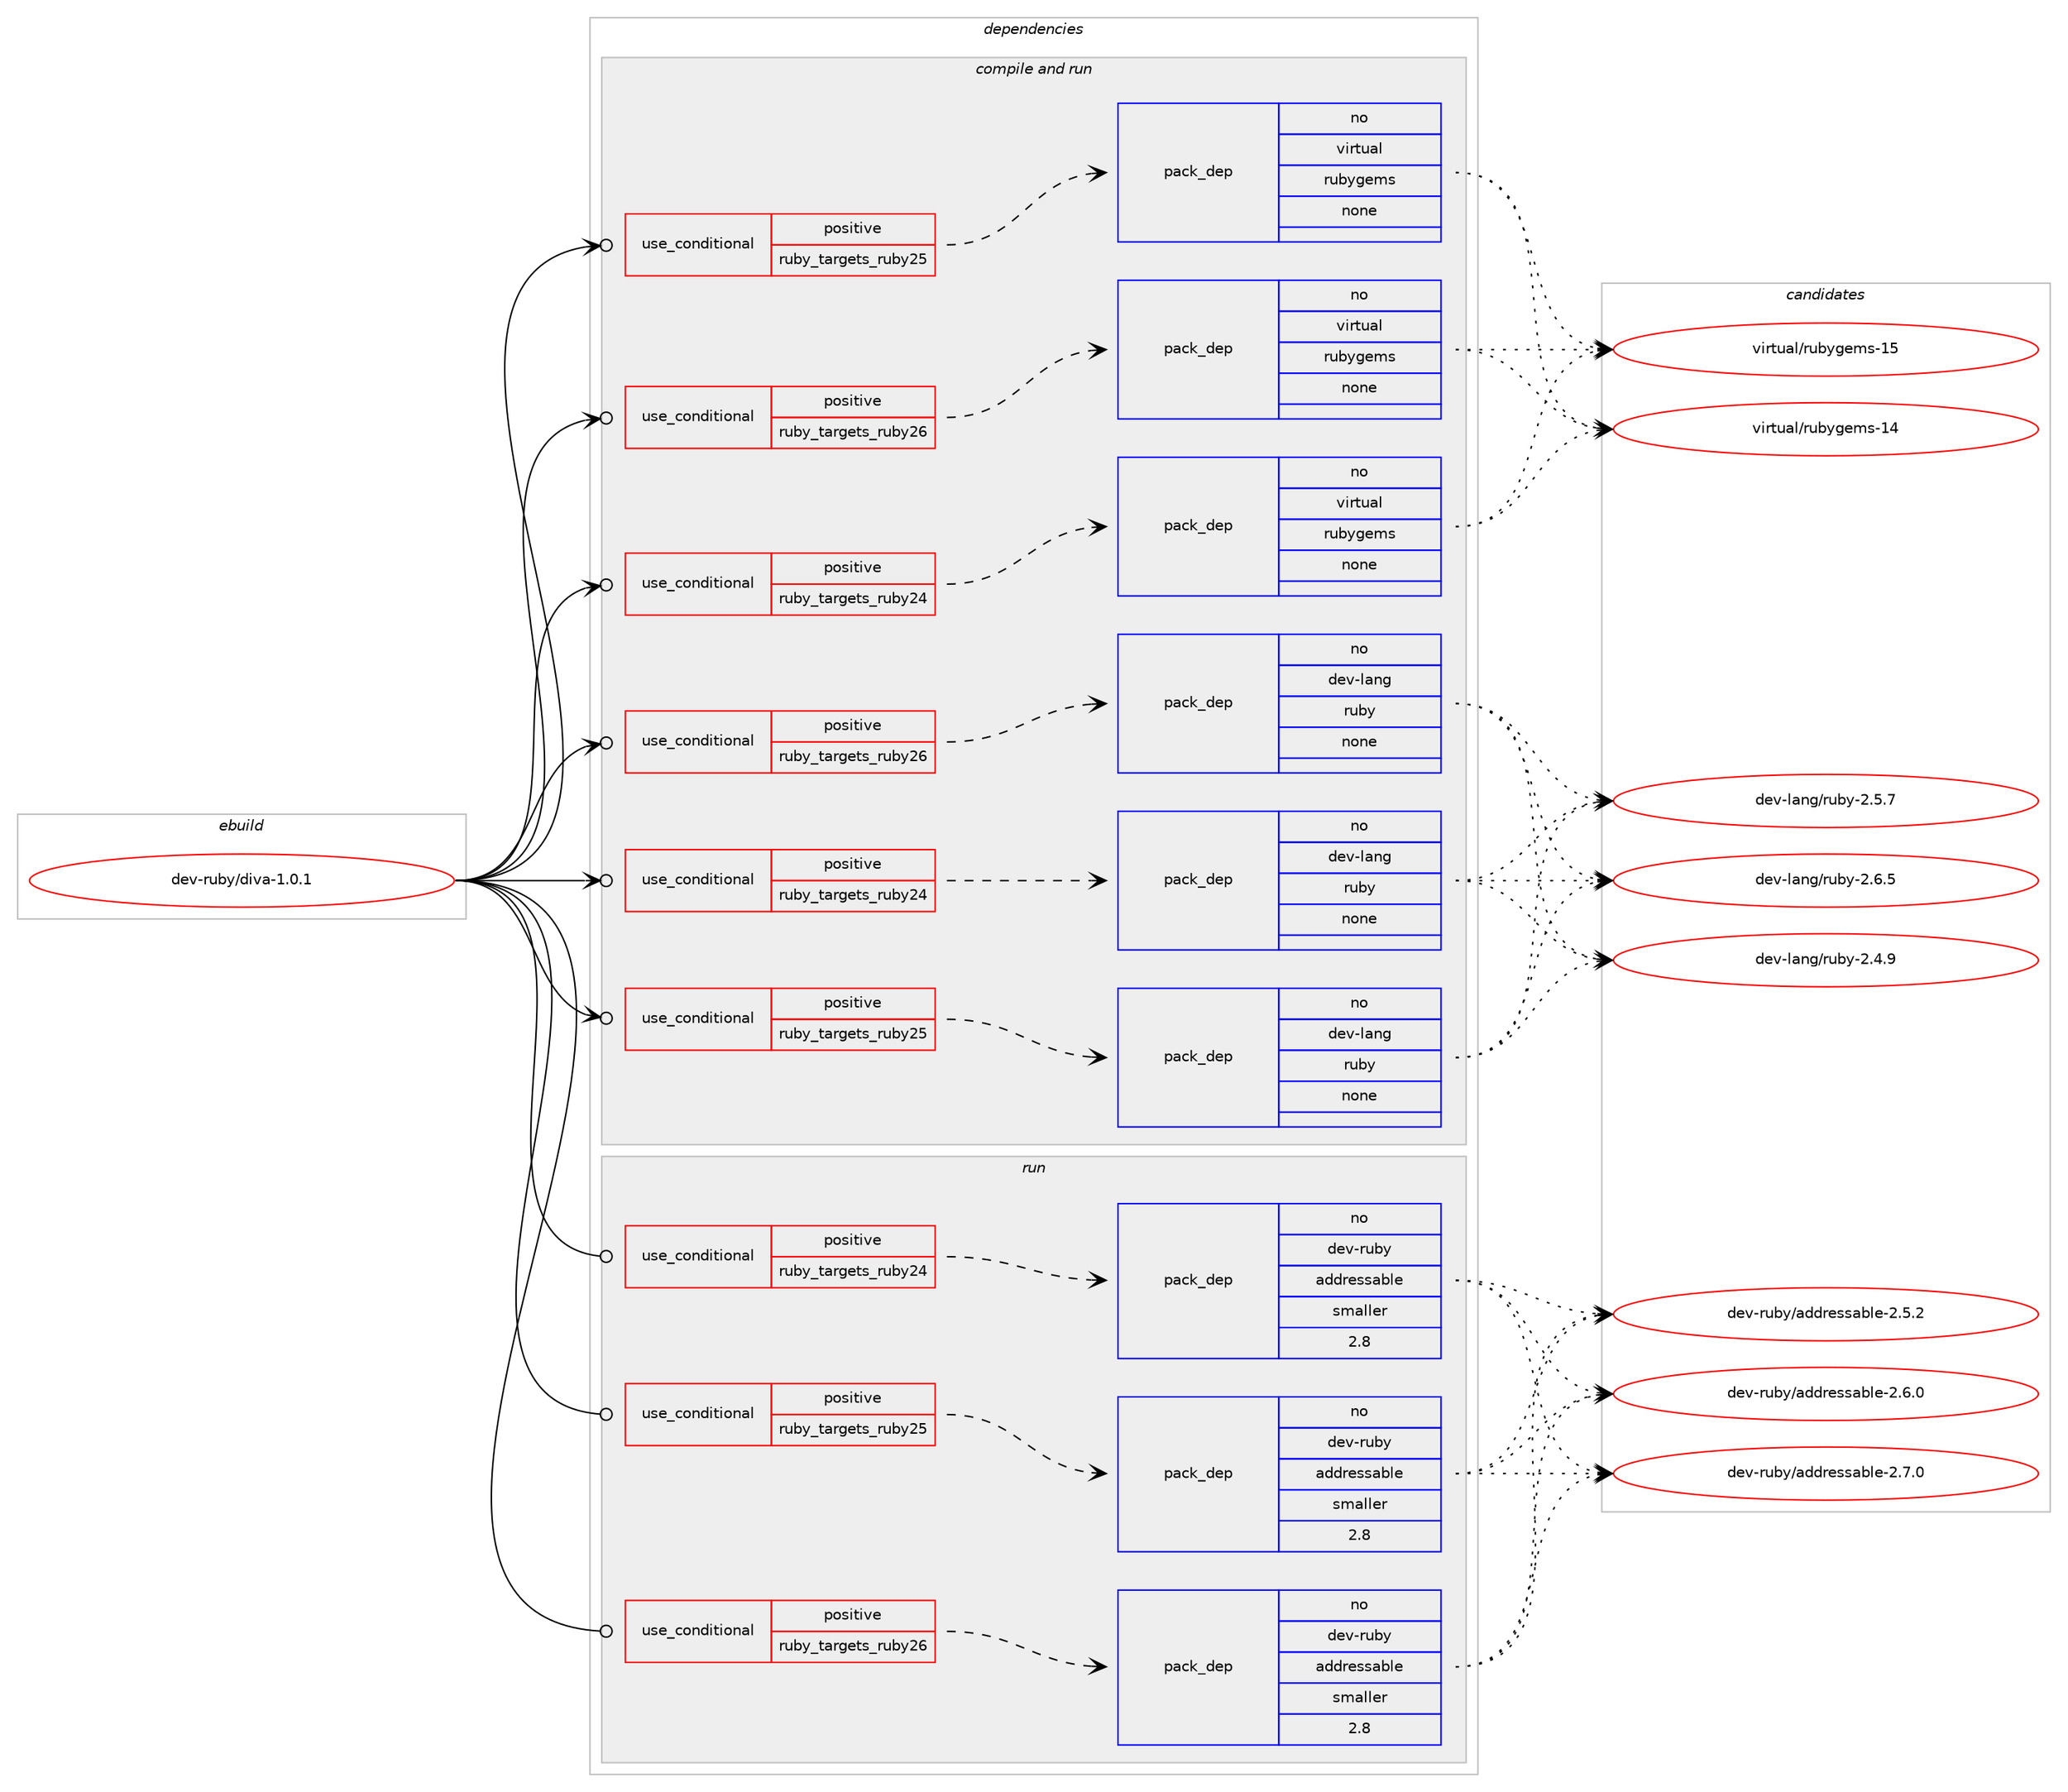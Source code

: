 digraph prolog {

# *************
# Graph options
# *************

newrank=true;
concentrate=true;
compound=true;
graph [rankdir=LR,fontname=Helvetica,fontsize=10,ranksep=1.5];#, ranksep=2.5, nodesep=0.2];
edge  [arrowhead=vee];
node  [fontname=Helvetica,fontsize=10];

# **********
# The ebuild
# **********

subgraph cluster_leftcol {
color=gray;
rank=same;
label=<<i>ebuild</i>>;
id [label="dev-ruby/diva-1.0.1", color=red, width=4, href="../dev-ruby/diva-1.0.1.svg"];
}

# ****************
# The dependencies
# ****************

subgraph cluster_midcol {
color=gray;
label=<<i>dependencies</i>>;
subgraph cluster_compile {
fillcolor="#eeeeee";
style=filled;
label=<<i>compile</i>>;
}
subgraph cluster_compileandrun {
fillcolor="#eeeeee";
style=filled;
label=<<i>compile and run</i>>;
subgraph cond161814 {
dependency684142 [label=<<TABLE BORDER="0" CELLBORDER="1" CELLSPACING="0" CELLPADDING="4"><TR><TD ROWSPAN="3" CELLPADDING="10">use_conditional</TD></TR><TR><TD>positive</TD></TR><TR><TD>ruby_targets_ruby24</TD></TR></TABLE>>, shape=none, color=red];
subgraph pack510362 {
dependency684143 [label=<<TABLE BORDER="0" CELLBORDER="1" CELLSPACING="0" CELLPADDING="4" WIDTH="220"><TR><TD ROWSPAN="6" CELLPADDING="30">pack_dep</TD></TR><TR><TD WIDTH="110">no</TD></TR><TR><TD>dev-lang</TD></TR><TR><TD>ruby</TD></TR><TR><TD>none</TD></TR><TR><TD></TD></TR></TABLE>>, shape=none, color=blue];
}
dependency684142:e -> dependency684143:w [weight=20,style="dashed",arrowhead="vee"];
}
id:e -> dependency684142:w [weight=20,style="solid",arrowhead="odotvee"];
subgraph cond161815 {
dependency684144 [label=<<TABLE BORDER="0" CELLBORDER="1" CELLSPACING="0" CELLPADDING="4"><TR><TD ROWSPAN="3" CELLPADDING="10">use_conditional</TD></TR><TR><TD>positive</TD></TR><TR><TD>ruby_targets_ruby24</TD></TR></TABLE>>, shape=none, color=red];
subgraph pack510363 {
dependency684145 [label=<<TABLE BORDER="0" CELLBORDER="1" CELLSPACING="0" CELLPADDING="4" WIDTH="220"><TR><TD ROWSPAN="6" CELLPADDING="30">pack_dep</TD></TR><TR><TD WIDTH="110">no</TD></TR><TR><TD>virtual</TD></TR><TR><TD>rubygems</TD></TR><TR><TD>none</TD></TR><TR><TD></TD></TR></TABLE>>, shape=none, color=blue];
}
dependency684144:e -> dependency684145:w [weight=20,style="dashed",arrowhead="vee"];
}
id:e -> dependency684144:w [weight=20,style="solid",arrowhead="odotvee"];
subgraph cond161816 {
dependency684146 [label=<<TABLE BORDER="0" CELLBORDER="1" CELLSPACING="0" CELLPADDING="4"><TR><TD ROWSPAN="3" CELLPADDING="10">use_conditional</TD></TR><TR><TD>positive</TD></TR><TR><TD>ruby_targets_ruby25</TD></TR></TABLE>>, shape=none, color=red];
subgraph pack510364 {
dependency684147 [label=<<TABLE BORDER="0" CELLBORDER="1" CELLSPACING="0" CELLPADDING="4" WIDTH="220"><TR><TD ROWSPAN="6" CELLPADDING="30">pack_dep</TD></TR><TR><TD WIDTH="110">no</TD></TR><TR><TD>dev-lang</TD></TR><TR><TD>ruby</TD></TR><TR><TD>none</TD></TR><TR><TD></TD></TR></TABLE>>, shape=none, color=blue];
}
dependency684146:e -> dependency684147:w [weight=20,style="dashed",arrowhead="vee"];
}
id:e -> dependency684146:w [weight=20,style="solid",arrowhead="odotvee"];
subgraph cond161817 {
dependency684148 [label=<<TABLE BORDER="0" CELLBORDER="1" CELLSPACING="0" CELLPADDING="4"><TR><TD ROWSPAN="3" CELLPADDING="10">use_conditional</TD></TR><TR><TD>positive</TD></TR><TR><TD>ruby_targets_ruby25</TD></TR></TABLE>>, shape=none, color=red];
subgraph pack510365 {
dependency684149 [label=<<TABLE BORDER="0" CELLBORDER="1" CELLSPACING="0" CELLPADDING="4" WIDTH="220"><TR><TD ROWSPAN="6" CELLPADDING="30">pack_dep</TD></TR><TR><TD WIDTH="110">no</TD></TR><TR><TD>virtual</TD></TR><TR><TD>rubygems</TD></TR><TR><TD>none</TD></TR><TR><TD></TD></TR></TABLE>>, shape=none, color=blue];
}
dependency684148:e -> dependency684149:w [weight=20,style="dashed",arrowhead="vee"];
}
id:e -> dependency684148:w [weight=20,style="solid",arrowhead="odotvee"];
subgraph cond161818 {
dependency684150 [label=<<TABLE BORDER="0" CELLBORDER="1" CELLSPACING="0" CELLPADDING="4"><TR><TD ROWSPAN="3" CELLPADDING="10">use_conditional</TD></TR><TR><TD>positive</TD></TR><TR><TD>ruby_targets_ruby26</TD></TR></TABLE>>, shape=none, color=red];
subgraph pack510366 {
dependency684151 [label=<<TABLE BORDER="0" CELLBORDER="1" CELLSPACING="0" CELLPADDING="4" WIDTH="220"><TR><TD ROWSPAN="6" CELLPADDING="30">pack_dep</TD></TR><TR><TD WIDTH="110">no</TD></TR><TR><TD>dev-lang</TD></TR><TR><TD>ruby</TD></TR><TR><TD>none</TD></TR><TR><TD></TD></TR></TABLE>>, shape=none, color=blue];
}
dependency684150:e -> dependency684151:w [weight=20,style="dashed",arrowhead="vee"];
}
id:e -> dependency684150:w [weight=20,style="solid",arrowhead="odotvee"];
subgraph cond161819 {
dependency684152 [label=<<TABLE BORDER="0" CELLBORDER="1" CELLSPACING="0" CELLPADDING="4"><TR><TD ROWSPAN="3" CELLPADDING="10">use_conditional</TD></TR><TR><TD>positive</TD></TR><TR><TD>ruby_targets_ruby26</TD></TR></TABLE>>, shape=none, color=red];
subgraph pack510367 {
dependency684153 [label=<<TABLE BORDER="0" CELLBORDER="1" CELLSPACING="0" CELLPADDING="4" WIDTH="220"><TR><TD ROWSPAN="6" CELLPADDING="30">pack_dep</TD></TR><TR><TD WIDTH="110">no</TD></TR><TR><TD>virtual</TD></TR><TR><TD>rubygems</TD></TR><TR><TD>none</TD></TR><TR><TD></TD></TR></TABLE>>, shape=none, color=blue];
}
dependency684152:e -> dependency684153:w [weight=20,style="dashed",arrowhead="vee"];
}
id:e -> dependency684152:w [weight=20,style="solid",arrowhead="odotvee"];
}
subgraph cluster_run {
fillcolor="#eeeeee";
style=filled;
label=<<i>run</i>>;
subgraph cond161820 {
dependency684154 [label=<<TABLE BORDER="0" CELLBORDER="1" CELLSPACING="0" CELLPADDING="4"><TR><TD ROWSPAN="3" CELLPADDING="10">use_conditional</TD></TR><TR><TD>positive</TD></TR><TR><TD>ruby_targets_ruby24</TD></TR></TABLE>>, shape=none, color=red];
subgraph pack510368 {
dependency684155 [label=<<TABLE BORDER="0" CELLBORDER="1" CELLSPACING="0" CELLPADDING="4" WIDTH="220"><TR><TD ROWSPAN="6" CELLPADDING="30">pack_dep</TD></TR><TR><TD WIDTH="110">no</TD></TR><TR><TD>dev-ruby</TD></TR><TR><TD>addressable</TD></TR><TR><TD>smaller</TD></TR><TR><TD>2.8</TD></TR></TABLE>>, shape=none, color=blue];
}
dependency684154:e -> dependency684155:w [weight=20,style="dashed",arrowhead="vee"];
}
id:e -> dependency684154:w [weight=20,style="solid",arrowhead="odot"];
subgraph cond161821 {
dependency684156 [label=<<TABLE BORDER="0" CELLBORDER="1" CELLSPACING="0" CELLPADDING="4"><TR><TD ROWSPAN="3" CELLPADDING="10">use_conditional</TD></TR><TR><TD>positive</TD></TR><TR><TD>ruby_targets_ruby25</TD></TR></TABLE>>, shape=none, color=red];
subgraph pack510369 {
dependency684157 [label=<<TABLE BORDER="0" CELLBORDER="1" CELLSPACING="0" CELLPADDING="4" WIDTH="220"><TR><TD ROWSPAN="6" CELLPADDING="30">pack_dep</TD></TR><TR><TD WIDTH="110">no</TD></TR><TR><TD>dev-ruby</TD></TR><TR><TD>addressable</TD></TR><TR><TD>smaller</TD></TR><TR><TD>2.8</TD></TR></TABLE>>, shape=none, color=blue];
}
dependency684156:e -> dependency684157:w [weight=20,style="dashed",arrowhead="vee"];
}
id:e -> dependency684156:w [weight=20,style="solid",arrowhead="odot"];
subgraph cond161822 {
dependency684158 [label=<<TABLE BORDER="0" CELLBORDER="1" CELLSPACING="0" CELLPADDING="4"><TR><TD ROWSPAN="3" CELLPADDING="10">use_conditional</TD></TR><TR><TD>positive</TD></TR><TR><TD>ruby_targets_ruby26</TD></TR></TABLE>>, shape=none, color=red];
subgraph pack510370 {
dependency684159 [label=<<TABLE BORDER="0" CELLBORDER="1" CELLSPACING="0" CELLPADDING="4" WIDTH="220"><TR><TD ROWSPAN="6" CELLPADDING="30">pack_dep</TD></TR><TR><TD WIDTH="110">no</TD></TR><TR><TD>dev-ruby</TD></TR><TR><TD>addressable</TD></TR><TR><TD>smaller</TD></TR><TR><TD>2.8</TD></TR></TABLE>>, shape=none, color=blue];
}
dependency684158:e -> dependency684159:w [weight=20,style="dashed",arrowhead="vee"];
}
id:e -> dependency684158:w [weight=20,style="solid",arrowhead="odot"];
}
}

# **************
# The candidates
# **************

subgraph cluster_choices {
rank=same;
color=gray;
label=<<i>candidates</i>>;

subgraph choice510362 {
color=black;
nodesep=1;
choice10010111845108971101034711411798121455046524657 [label="dev-lang/ruby-2.4.9", color=red, width=4,href="../dev-lang/ruby-2.4.9.svg"];
choice10010111845108971101034711411798121455046534655 [label="dev-lang/ruby-2.5.7", color=red, width=4,href="../dev-lang/ruby-2.5.7.svg"];
choice10010111845108971101034711411798121455046544653 [label="dev-lang/ruby-2.6.5", color=red, width=4,href="../dev-lang/ruby-2.6.5.svg"];
dependency684143:e -> choice10010111845108971101034711411798121455046524657:w [style=dotted,weight="100"];
dependency684143:e -> choice10010111845108971101034711411798121455046534655:w [style=dotted,weight="100"];
dependency684143:e -> choice10010111845108971101034711411798121455046544653:w [style=dotted,weight="100"];
}
subgraph choice510363 {
color=black;
nodesep=1;
choice118105114116117971084711411798121103101109115454952 [label="virtual/rubygems-14", color=red, width=4,href="../virtual/rubygems-14.svg"];
choice118105114116117971084711411798121103101109115454953 [label="virtual/rubygems-15", color=red, width=4,href="../virtual/rubygems-15.svg"];
dependency684145:e -> choice118105114116117971084711411798121103101109115454952:w [style=dotted,weight="100"];
dependency684145:e -> choice118105114116117971084711411798121103101109115454953:w [style=dotted,weight="100"];
}
subgraph choice510364 {
color=black;
nodesep=1;
choice10010111845108971101034711411798121455046524657 [label="dev-lang/ruby-2.4.9", color=red, width=4,href="../dev-lang/ruby-2.4.9.svg"];
choice10010111845108971101034711411798121455046534655 [label="dev-lang/ruby-2.5.7", color=red, width=4,href="../dev-lang/ruby-2.5.7.svg"];
choice10010111845108971101034711411798121455046544653 [label="dev-lang/ruby-2.6.5", color=red, width=4,href="../dev-lang/ruby-2.6.5.svg"];
dependency684147:e -> choice10010111845108971101034711411798121455046524657:w [style=dotted,weight="100"];
dependency684147:e -> choice10010111845108971101034711411798121455046534655:w [style=dotted,weight="100"];
dependency684147:e -> choice10010111845108971101034711411798121455046544653:w [style=dotted,weight="100"];
}
subgraph choice510365 {
color=black;
nodesep=1;
choice118105114116117971084711411798121103101109115454952 [label="virtual/rubygems-14", color=red, width=4,href="../virtual/rubygems-14.svg"];
choice118105114116117971084711411798121103101109115454953 [label="virtual/rubygems-15", color=red, width=4,href="../virtual/rubygems-15.svg"];
dependency684149:e -> choice118105114116117971084711411798121103101109115454952:w [style=dotted,weight="100"];
dependency684149:e -> choice118105114116117971084711411798121103101109115454953:w [style=dotted,weight="100"];
}
subgraph choice510366 {
color=black;
nodesep=1;
choice10010111845108971101034711411798121455046524657 [label="dev-lang/ruby-2.4.9", color=red, width=4,href="../dev-lang/ruby-2.4.9.svg"];
choice10010111845108971101034711411798121455046534655 [label="dev-lang/ruby-2.5.7", color=red, width=4,href="../dev-lang/ruby-2.5.7.svg"];
choice10010111845108971101034711411798121455046544653 [label="dev-lang/ruby-2.6.5", color=red, width=4,href="../dev-lang/ruby-2.6.5.svg"];
dependency684151:e -> choice10010111845108971101034711411798121455046524657:w [style=dotted,weight="100"];
dependency684151:e -> choice10010111845108971101034711411798121455046534655:w [style=dotted,weight="100"];
dependency684151:e -> choice10010111845108971101034711411798121455046544653:w [style=dotted,weight="100"];
}
subgraph choice510367 {
color=black;
nodesep=1;
choice118105114116117971084711411798121103101109115454952 [label="virtual/rubygems-14", color=red, width=4,href="../virtual/rubygems-14.svg"];
choice118105114116117971084711411798121103101109115454953 [label="virtual/rubygems-15", color=red, width=4,href="../virtual/rubygems-15.svg"];
dependency684153:e -> choice118105114116117971084711411798121103101109115454952:w [style=dotted,weight="100"];
dependency684153:e -> choice118105114116117971084711411798121103101109115454953:w [style=dotted,weight="100"];
}
subgraph choice510368 {
color=black;
nodesep=1;
choice100101118451141179812147971001001141011151159798108101455046534650 [label="dev-ruby/addressable-2.5.2", color=red, width=4,href="../dev-ruby/addressable-2.5.2.svg"];
choice100101118451141179812147971001001141011151159798108101455046544648 [label="dev-ruby/addressable-2.6.0", color=red, width=4,href="../dev-ruby/addressable-2.6.0.svg"];
choice100101118451141179812147971001001141011151159798108101455046554648 [label="dev-ruby/addressable-2.7.0", color=red, width=4,href="../dev-ruby/addressable-2.7.0.svg"];
dependency684155:e -> choice100101118451141179812147971001001141011151159798108101455046534650:w [style=dotted,weight="100"];
dependency684155:e -> choice100101118451141179812147971001001141011151159798108101455046544648:w [style=dotted,weight="100"];
dependency684155:e -> choice100101118451141179812147971001001141011151159798108101455046554648:w [style=dotted,weight="100"];
}
subgraph choice510369 {
color=black;
nodesep=1;
choice100101118451141179812147971001001141011151159798108101455046534650 [label="dev-ruby/addressable-2.5.2", color=red, width=4,href="../dev-ruby/addressable-2.5.2.svg"];
choice100101118451141179812147971001001141011151159798108101455046544648 [label="dev-ruby/addressable-2.6.0", color=red, width=4,href="../dev-ruby/addressable-2.6.0.svg"];
choice100101118451141179812147971001001141011151159798108101455046554648 [label="dev-ruby/addressable-2.7.0", color=red, width=4,href="../dev-ruby/addressable-2.7.0.svg"];
dependency684157:e -> choice100101118451141179812147971001001141011151159798108101455046534650:w [style=dotted,weight="100"];
dependency684157:e -> choice100101118451141179812147971001001141011151159798108101455046544648:w [style=dotted,weight="100"];
dependency684157:e -> choice100101118451141179812147971001001141011151159798108101455046554648:w [style=dotted,weight="100"];
}
subgraph choice510370 {
color=black;
nodesep=1;
choice100101118451141179812147971001001141011151159798108101455046534650 [label="dev-ruby/addressable-2.5.2", color=red, width=4,href="../dev-ruby/addressable-2.5.2.svg"];
choice100101118451141179812147971001001141011151159798108101455046544648 [label="dev-ruby/addressable-2.6.0", color=red, width=4,href="../dev-ruby/addressable-2.6.0.svg"];
choice100101118451141179812147971001001141011151159798108101455046554648 [label="dev-ruby/addressable-2.7.0", color=red, width=4,href="../dev-ruby/addressable-2.7.0.svg"];
dependency684159:e -> choice100101118451141179812147971001001141011151159798108101455046534650:w [style=dotted,weight="100"];
dependency684159:e -> choice100101118451141179812147971001001141011151159798108101455046544648:w [style=dotted,weight="100"];
dependency684159:e -> choice100101118451141179812147971001001141011151159798108101455046554648:w [style=dotted,weight="100"];
}
}

}
